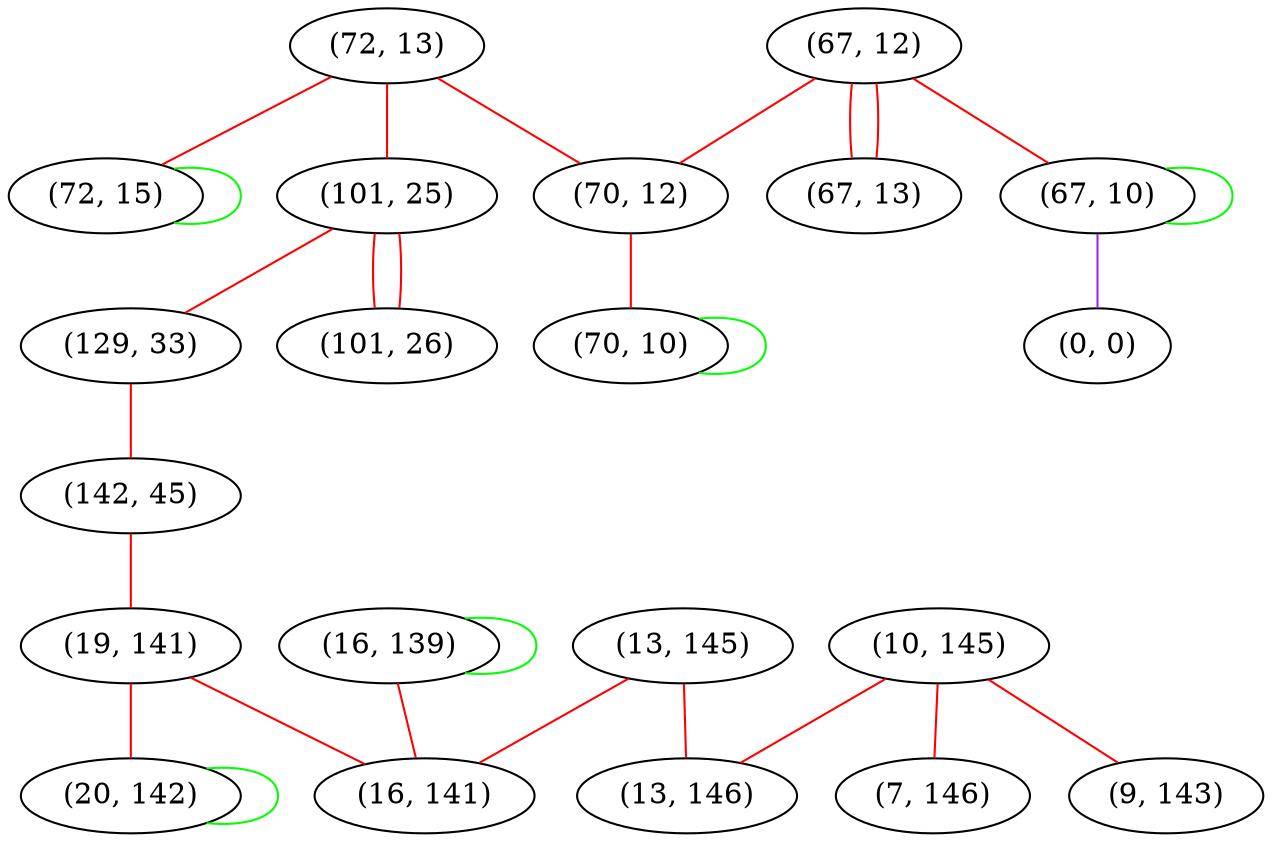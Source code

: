 graph "" {
"(16, 139)";
"(67, 12)";
"(72, 13)";
"(101, 25)";
"(10, 145)";
"(9, 143)";
"(70, 12)";
"(67, 10)";
"(70, 10)";
"(7, 146)";
"(129, 33)";
"(13, 145)";
"(0, 0)";
"(13, 146)";
"(142, 45)";
"(19, 141)";
"(67, 13)";
"(101, 26)";
"(16, 141)";
"(20, 142)";
"(72, 15)";
"(16, 139)" -- "(16, 139)"  [color=green, key=0, weight=2];
"(16, 139)" -- "(16, 141)"  [color=red, key=0, weight=1];
"(67, 12)" -- "(70, 12)"  [color=red, key=0, weight=1];
"(67, 12)" -- "(67, 10)"  [color=red, key=0, weight=1];
"(67, 12)" -- "(67, 13)"  [color=red, key=0, weight=1];
"(67, 12)" -- "(67, 13)"  [color=red, key=1, weight=1];
"(72, 13)" -- "(101, 25)"  [color=red, key=0, weight=1];
"(72, 13)" -- "(72, 15)"  [color=red, key=0, weight=1];
"(72, 13)" -- "(70, 12)"  [color=red, key=0, weight=1];
"(101, 25)" -- "(101, 26)"  [color=red, key=0, weight=1];
"(101, 25)" -- "(101, 26)"  [color=red, key=1, weight=1];
"(101, 25)" -- "(129, 33)"  [color=red, key=0, weight=1];
"(10, 145)" -- "(13, 146)"  [color=red, key=0, weight=1];
"(10, 145)" -- "(7, 146)"  [color=red, key=0, weight=1];
"(10, 145)" -- "(9, 143)"  [color=red, key=0, weight=1];
"(70, 12)" -- "(70, 10)"  [color=red, key=0, weight=1];
"(67, 10)" -- "(67, 10)"  [color=green, key=0, weight=2];
"(67, 10)" -- "(0, 0)"  [color=purple, key=0, weight=4];
"(70, 10)" -- "(70, 10)"  [color=green, key=0, weight=2];
"(129, 33)" -- "(142, 45)"  [color=red, key=0, weight=1];
"(13, 145)" -- "(16, 141)"  [color=red, key=0, weight=1];
"(13, 145)" -- "(13, 146)"  [color=red, key=0, weight=1];
"(142, 45)" -- "(19, 141)"  [color=red, key=0, weight=1];
"(19, 141)" -- "(16, 141)"  [color=red, key=0, weight=1];
"(19, 141)" -- "(20, 142)"  [color=red, key=0, weight=1];
"(20, 142)" -- "(20, 142)"  [color=green, key=0, weight=2];
"(72, 15)" -- "(72, 15)"  [color=green, key=0, weight=2];
}
